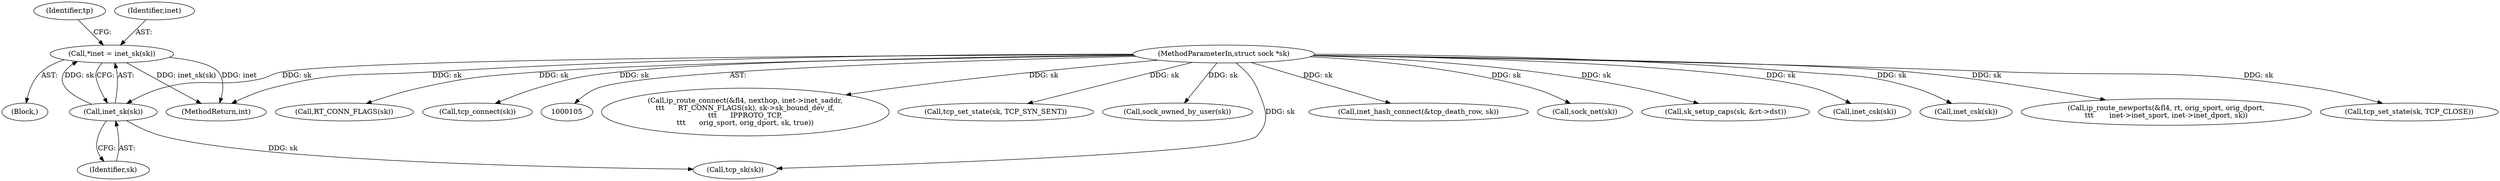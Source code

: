 digraph "0_linux_f6d8bd051c391c1c0458a30b2a7abcd939329259_29@pointer" {
"1000117" [label="(Call,*inet = inet_sk(sk))"];
"1000119" [label="(Call,inet_sk(sk))"];
"1000106" [label="(MethodParameterIn,struct sock *sk)"];
"1000202" [label="(Call,ip_route_connect(&fl4, nexthop, inet->inet_saddr,\n\t\t\t      RT_CONN_FLAGS(sk), sk->sk_bound_dev_if,\n\t\t\t      IPPROTO_TCP,\n\t\t\t      orig_sport, orig_dport, sk, true))"];
"1000412" [label="(Call,tcp_set_state(sk, TCP_SYN_SENT))"];
"1000166" [label="(Call,sock_owned_by_user(sk))"];
"1000523" [label="(MethodReturn,int)"];
"1000417" [label="(Call,inet_hash_connect(&tcp_death_row, sk))"];
"1000106" [label="(MethodParameterIn,struct sock *sk)"];
"1000119" [label="(Call,inet_sk(sk))"];
"1000124" [label="(Call,tcp_sk(sk))"];
"1000233" [label="(Call,sock_net(sk))"];
"1000123" [label="(Identifier,tp)"];
"1000109" [label="(Block,)"];
"1000118" [label="(Identifier,inet)"];
"1000120" [label="(Identifier,sk)"];
"1000456" [label="(Call,sk_setup_caps(sk, &rt->dst))"];
"1000117" [label="(Call,*inet = inet_sk(sk))"];
"1000397" [label="(Call,inet_csk(sk))"];
"1000389" [label="(Call,inet_csk(sk))"];
"1000426" [label="(Call,ip_route_newports(&fl4, rt, orig_sport, orig_dport,\n\t\t\t       inet->inet_sport, inet->inet_dport, sk))"];
"1000506" [label="(Call,tcp_set_state(sk, TCP_CLOSE))"];
"1000209" [label="(Call,RT_CONN_FLAGS(sk))"];
"1000495" [label="(Call,tcp_connect(sk))"];
"1000117" -> "1000109"  [label="AST: "];
"1000117" -> "1000119"  [label="CFG: "];
"1000118" -> "1000117"  [label="AST: "];
"1000119" -> "1000117"  [label="AST: "];
"1000123" -> "1000117"  [label="CFG: "];
"1000117" -> "1000523"  [label="DDG: inet"];
"1000117" -> "1000523"  [label="DDG: inet_sk(sk)"];
"1000119" -> "1000117"  [label="DDG: sk"];
"1000119" -> "1000120"  [label="CFG: "];
"1000120" -> "1000119"  [label="AST: "];
"1000106" -> "1000119"  [label="DDG: sk"];
"1000119" -> "1000124"  [label="DDG: sk"];
"1000106" -> "1000105"  [label="AST: "];
"1000106" -> "1000523"  [label="DDG: sk"];
"1000106" -> "1000124"  [label="DDG: sk"];
"1000106" -> "1000166"  [label="DDG: sk"];
"1000106" -> "1000209"  [label="DDG: sk"];
"1000106" -> "1000202"  [label="DDG: sk"];
"1000106" -> "1000233"  [label="DDG: sk"];
"1000106" -> "1000389"  [label="DDG: sk"];
"1000106" -> "1000397"  [label="DDG: sk"];
"1000106" -> "1000412"  [label="DDG: sk"];
"1000106" -> "1000417"  [label="DDG: sk"];
"1000106" -> "1000426"  [label="DDG: sk"];
"1000106" -> "1000456"  [label="DDG: sk"];
"1000106" -> "1000495"  [label="DDG: sk"];
"1000106" -> "1000506"  [label="DDG: sk"];
}
